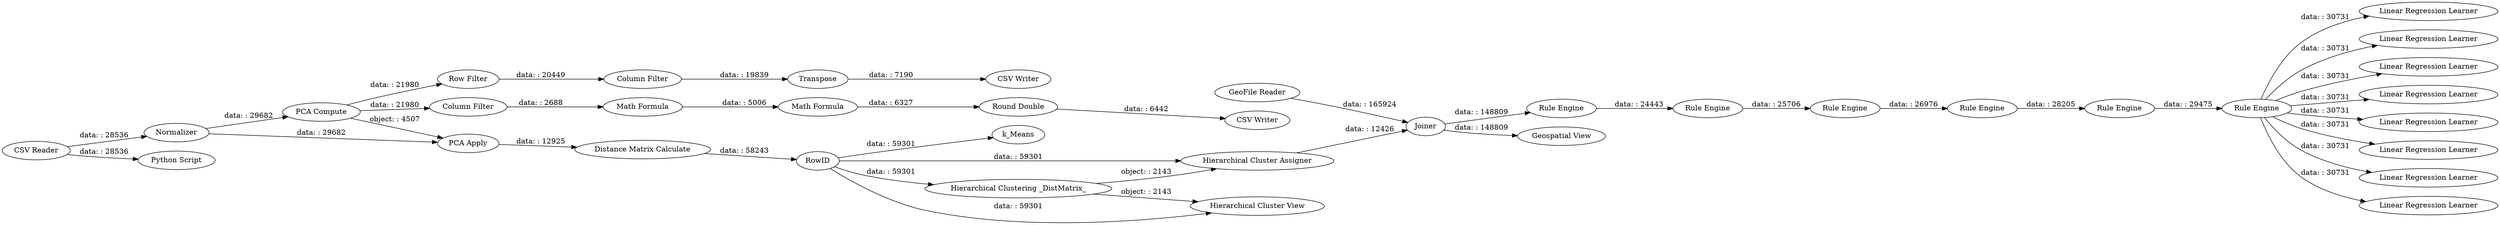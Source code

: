 digraph {
	"-6254976446990932159_45" [label="Linear Regression Learner"]
	"-6254976446990932159_19" [label="GeoFile Reader"]
	"-6254976446990932159_41" [label="Linear Regression Learner"]
	"-6254976446990932159_17" [label="Hierarchical Cluster Assigner"]
	"-6254976446990932159_2" [label=Normalizer]
	"-6254976446990932159_42" [label="Linear Regression Learner"]
	"-6254976446990932159_28" [label="Math Formula"]
	"-6254976446990932159_30" [label="Column Filter"]
	"-6254976446990932159_16" [label="Hierarchical Cluster View"]
	"-6254976446990932159_1" [label="CSV Reader"]
	"-6254976446990932159_44" [label="Linear Regression Learner"]
	"-6254976446990932159_3" [label="PCA Compute"]
	"-6254976446990932159_25" [label="Column Filter"]
	"-6254976446990932159_35" [label="Rule Engine"]
	"-6254976446990932159_46" [label="Linear Regression Learner"]
	"-6254976446990932159_20" [label=Joiner]
	"-6254976446990932159_4" [label="PCA Apply"]
	"-6254976446990932159_32" [label="CSV Writer"]
	"-6254976446990932159_7" [label=RowID]
	"-6254976446990932159_43" [label="Linear Regression Learner"]
	"-6254976446990932159_37" [label="Rule Engine"]
	"-6254976446990932159_14" [label="Distance Matrix Calculate"]
	"-6254976446990932159_38" [label="Rule Engine"]
	"-6254976446990932159_34" [label="Rule Engine"]
	"-6254976446990932159_23" [label="Row Filter"]
	"-6254976446990932159_40" [label="Linear Regression Learner"]
	"-6254976446990932159_15" [label="Hierarchical Clustering _DistMatrix_"]
	"-6254976446990932159_18" [label=k_Means]
	"-6254976446990932159_27" [label="Math Formula"]
	"-6254976446990932159_29" [label="Round Double"]
	"-6254976446990932159_47" [label="Linear Regression Learner"]
	"-6254976446990932159_31" [label="CSV Writer"]
	"-6254976446990932159_33" [label="Geospatial View"]
	"-6254976446990932159_22" [label="Python Script"]
	"-6254976446990932159_24" [label=Transpose]
	"-6254976446990932159_36" [label="Rule Engine"]
	"-6254976446990932159_39" [label="Rule Engine"]
	"-6254976446990932159_7" -> "-6254976446990932159_17" [label="data: : 59301"]
	"-6254976446990932159_27" -> "-6254976446990932159_28" [label="data: : 5006"]
	"-6254976446990932159_36" -> "-6254976446990932159_37" [label="data: : 26976"]
	"-6254976446990932159_39" -> "-6254976446990932159_47" [label="data: : 30731"]
	"-6254976446990932159_39" -> "-6254976446990932159_45" [label="data: : 30731"]
	"-6254976446990932159_1" -> "-6254976446990932159_2" [label="data: : 28536"]
	"-6254976446990932159_7" -> "-6254976446990932159_18" [label="data: : 59301"]
	"-6254976446990932159_25" -> "-6254976446990932159_24" [label="data: : 19839"]
	"-6254976446990932159_7" -> "-6254976446990932159_15" [label="data: : 59301"]
	"-6254976446990932159_2" -> "-6254976446990932159_3" [label="data: : 29682"]
	"-6254976446990932159_39" -> "-6254976446990932159_43" [label="data: : 30731"]
	"-6254976446990932159_4" -> "-6254976446990932159_14" [label="data: : 12925"]
	"-6254976446990932159_34" -> "-6254976446990932159_35" [label="data: : 24443"]
	"-6254976446990932159_1" -> "-6254976446990932159_22" [label="data: : 28536"]
	"-6254976446990932159_35" -> "-6254976446990932159_36" [label="data: : 25706"]
	"-6254976446990932159_37" -> "-6254976446990932159_38" [label="data: : 28205"]
	"-6254976446990932159_29" -> "-6254976446990932159_31" [label="data: : 6442"]
	"-6254976446990932159_20" -> "-6254976446990932159_34" [label="data: : 148809"]
	"-6254976446990932159_24" -> "-6254976446990932159_32" [label="data: : 7190"]
	"-6254976446990932159_3" -> "-6254976446990932159_30" [label="data: : 21980"]
	"-6254976446990932159_15" -> "-6254976446990932159_16" [label="object: : 2143"]
	"-6254976446990932159_7" -> "-6254976446990932159_16" [label="data: : 59301"]
	"-6254976446990932159_2" -> "-6254976446990932159_4" [label="data: : 29682"]
	"-6254976446990932159_28" -> "-6254976446990932159_29" [label="data: : 6327"]
	"-6254976446990932159_17" -> "-6254976446990932159_20" [label="data: : 12426"]
	"-6254976446990932159_30" -> "-6254976446990932159_27" [label="data: : 2688"]
	"-6254976446990932159_39" -> "-6254976446990932159_44" [label="data: : 30731"]
	"-6254976446990932159_39" -> "-6254976446990932159_41" [label="data: : 30731"]
	"-6254976446990932159_15" -> "-6254976446990932159_17" [label="object: : 2143"]
	"-6254976446990932159_3" -> "-6254976446990932159_23" [label="data: : 21980"]
	"-6254976446990932159_23" -> "-6254976446990932159_25" [label="data: : 20449"]
	"-6254976446990932159_20" -> "-6254976446990932159_33" [label="data: : 148809"]
	"-6254976446990932159_39" -> "-6254976446990932159_42" [label="data: : 30731"]
	"-6254976446990932159_39" -> "-6254976446990932159_46" [label="data: : 30731"]
	"-6254976446990932159_3" -> "-6254976446990932159_4" [label="object: : 4507"]
	"-6254976446990932159_14" -> "-6254976446990932159_7" [label="data: : 58243"]
	"-6254976446990932159_19" -> "-6254976446990932159_20" [label="data: : 165924"]
	"-6254976446990932159_38" -> "-6254976446990932159_39" [label="data: : 29475"]
	"-6254976446990932159_39" -> "-6254976446990932159_40" [label="data: : 30731"]
	rankdir=LR
}
